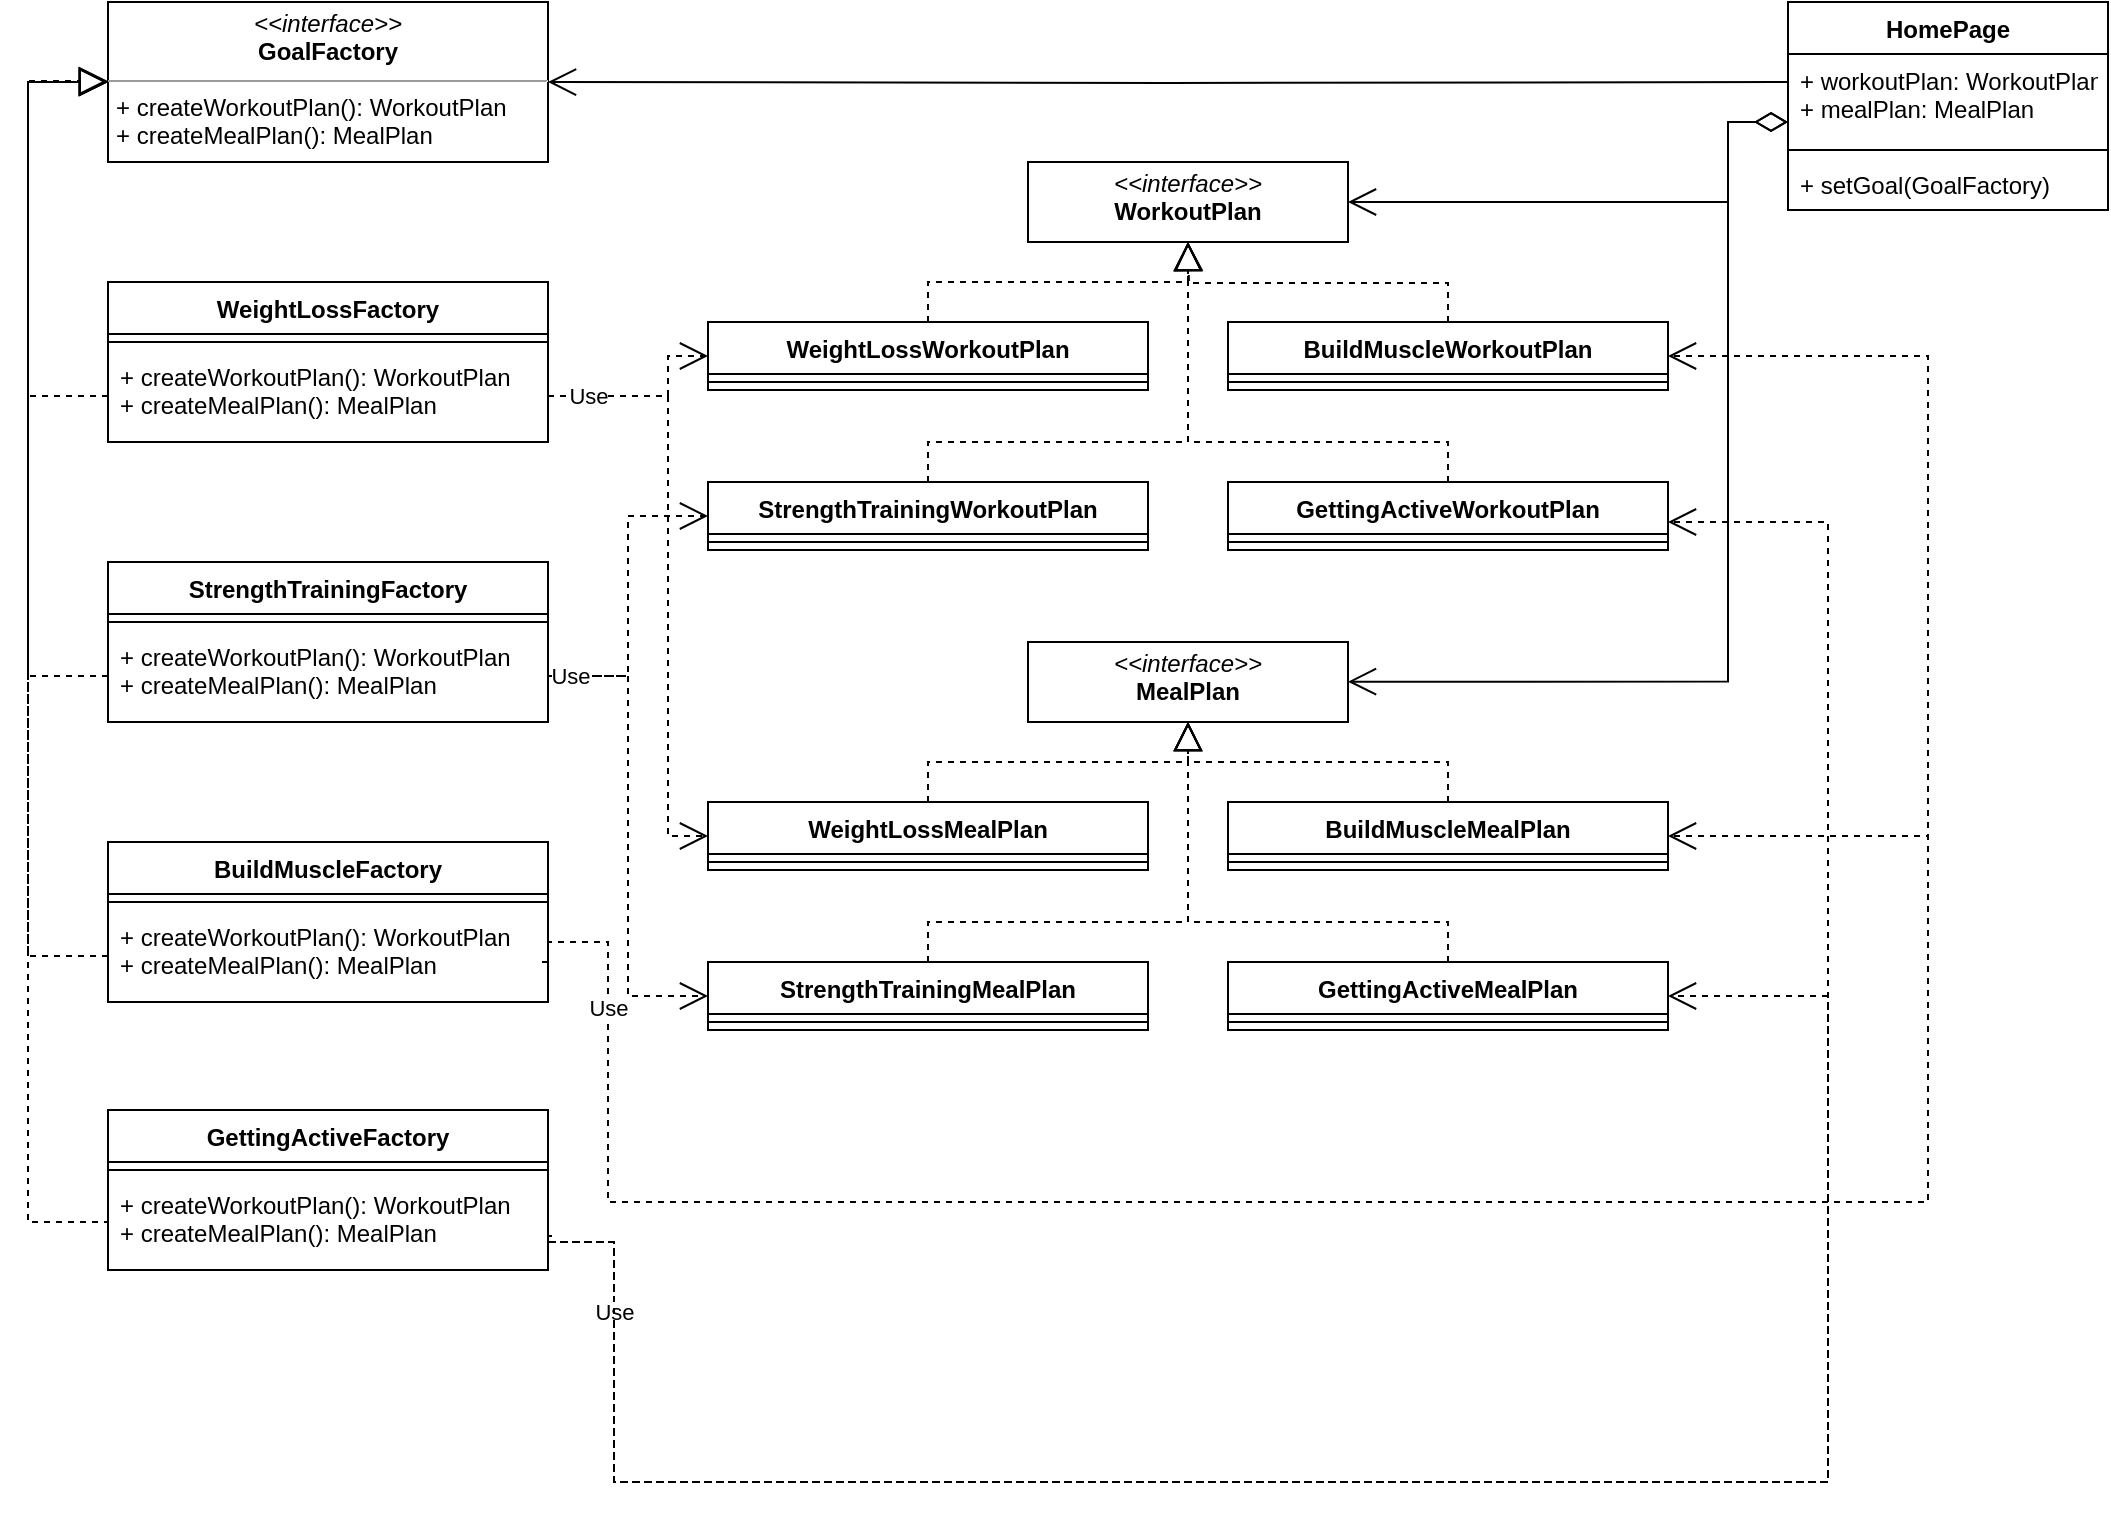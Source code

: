 <mxfile version="20.8.14" type="device"><diagram name="Page-1" id="1HjdjzuY55exOjJYzfo1"><mxGraphModel dx="1347" dy="863" grid="1" gridSize="10" guides="1" tooltips="1" connect="1" arrows="1" fold="1" page="1" pageScale="1" pageWidth="850" pageHeight="1100" math="0" shadow="0"><root><mxCell id="0"/><mxCell id="1" parent="0"/><mxCell id="gr-uXoy78wWnF6nQdYBx-5" value="HomePage" style="swimlane;fontStyle=1;align=center;verticalAlign=top;childLayout=stackLayout;horizontal=1;startSize=26;horizontalStack=0;resizeParent=1;resizeParentMax=0;resizeLast=0;collapsible=1;marginBottom=0;" vertex="1" parent="1"><mxGeometry x="880" y="120" width="160" height="104" as="geometry"/></mxCell><mxCell id="gr-uXoy78wWnF6nQdYBx-6" value="+ workoutPlan: WorkoutPlan&#10;+ mealPlan: MealPlan" style="text;strokeColor=none;fillColor=none;align=left;verticalAlign=top;spacingLeft=4;spacingRight=4;overflow=hidden;rotatable=0;points=[[0,0.5],[1,0.5]];portConstraint=eastwest;" vertex="1" parent="gr-uXoy78wWnF6nQdYBx-5"><mxGeometry y="26" width="160" height="44" as="geometry"/></mxCell><mxCell id="gr-uXoy78wWnF6nQdYBx-7" value="" style="line;strokeWidth=1;fillColor=none;align=left;verticalAlign=middle;spacingTop=-1;spacingLeft=3;spacingRight=3;rotatable=0;labelPosition=right;points=[];portConstraint=eastwest;strokeColor=inherit;" vertex="1" parent="gr-uXoy78wWnF6nQdYBx-5"><mxGeometry y="70" width="160" height="8" as="geometry"/></mxCell><mxCell id="gr-uXoy78wWnF6nQdYBx-8" value="+ setGoal(GoalFactory)" style="text;strokeColor=none;fillColor=none;align=left;verticalAlign=top;spacingLeft=4;spacingRight=4;overflow=hidden;rotatable=0;points=[[0,0.5],[1,0.5]];portConstraint=eastwest;" vertex="1" parent="gr-uXoy78wWnF6nQdYBx-5"><mxGeometry y="78" width="160" height="26" as="geometry"/></mxCell><mxCell id="gr-uXoy78wWnF6nQdYBx-80" value="" style="endArrow=open;html=1;endSize=12;startArrow=diamondThin;startSize=14;startFill=0;edgeStyle=orthogonalEdgeStyle;align=left;verticalAlign=bottom;rounded=0;entryX=0;entryY=0.773;entryDx=0;entryDy=0;entryPerimeter=0;exitX=0;exitY=0.773;exitDx=0;exitDy=0;exitPerimeter=0;" edge="1" parent="gr-uXoy78wWnF6nQdYBx-5" source="gr-uXoy78wWnF6nQdYBx-6"><mxGeometry x="-0.875" y="20" relative="1" as="geometry"><mxPoint x="20" y="170" as="sourcePoint"/><mxPoint x="-220" y="339.84" as="targetPoint"/><mxPoint x="-1" as="offset"/><Array as="points"><mxPoint x="-30" y="60"/><mxPoint x="-30" y="340"/></Array></mxGeometry></mxCell><mxCell id="gr-uXoy78wWnF6nQdYBx-9" value="WeightLossFactory" style="swimlane;fontStyle=1;align=center;verticalAlign=top;childLayout=stackLayout;horizontal=1;startSize=26;horizontalStack=0;resizeParent=1;resizeParentMax=0;resizeLast=0;collapsible=1;marginBottom=0;" vertex="1" parent="1"><mxGeometry x="40" y="260" width="220" height="80" as="geometry"/></mxCell><mxCell id="gr-uXoy78wWnF6nQdYBx-11" value="" style="line;strokeWidth=1;fillColor=none;align=left;verticalAlign=middle;spacingTop=-1;spacingLeft=3;spacingRight=3;rotatable=0;labelPosition=right;points=[];portConstraint=eastwest;strokeColor=inherit;" vertex="1" parent="gr-uXoy78wWnF6nQdYBx-9"><mxGeometry y="26" width="220" height="8" as="geometry"/></mxCell><mxCell id="gr-uXoy78wWnF6nQdYBx-12" value="+ createWorkoutPlan(): WorkoutPlan&#10;+ createMealPlan(): MealPlan" style="text;strokeColor=none;fillColor=none;align=left;verticalAlign=top;spacingLeft=4;spacingRight=4;overflow=hidden;rotatable=0;points=[[0,0.5],[1,0.5]];portConstraint=eastwest;" vertex="1" parent="gr-uXoy78wWnF6nQdYBx-9"><mxGeometry y="34" width="220" height="46" as="geometry"/></mxCell><mxCell id="gr-uXoy78wWnF6nQdYBx-24" value="&lt;p style=&quot;margin:0px;margin-top:4px;text-align:center;&quot;&gt;&lt;i&gt;&amp;lt;&amp;lt;interface&amp;gt;&amp;gt;&lt;/i&gt;&lt;br&gt;&lt;b&gt;GoalFactory&lt;/b&gt;&lt;/p&gt;&lt;hr size=&quot;1&quot;&gt;&lt;p style=&quot;margin:0px;margin-left:4px;&quot;&gt;&lt;/p&gt;&lt;p style=&quot;margin:0px;margin-left:4px;&quot;&gt;+ createWorkoutPlan(): WorkoutPlan&lt;/p&gt;&lt;p style=&quot;margin:0px;margin-left:4px;&quot;&gt;+ createMealPlan(): MealPlan&lt;/p&gt;" style="verticalAlign=top;align=left;overflow=fill;fontSize=12;fontFamily=Helvetica;html=1;" vertex="1" parent="1"><mxGeometry x="40" y="120" width="220" height="80" as="geometry"/></mxCell><mxCell id="gr-uXoy78wWnF6nQdYBx-31" value="&lt;p style=&quot;margin:0px;margin-top:4px;text-align:center;&quot;&gt;&lt;i&gt;&amp;lt;&amp;lt;interface&amp;gt;&amp;gt;&lt;/i&gt;&lt;br&gt;&lt;b&gt;WorkoutPlan&lt;/b&gt;&lt;/p&gt;" style="verticalAlign=top;align=left;overflow=fill;fontSize=12;fontFamily=Helvetica;html=1;" vertex="1" parent="1"><mxGeometry x="500" y="200" width="160" height="40" as="geometry"/></mxCell><mxCell id="gr-uXoy78wWnF6nQdYBx-32" value="&lt;p style=&quot;margin:0px;margin-top:4px;text-align:center;&quot;&gt;&lt;i&gt;&amp;lt;&amp;lt;interface&amp;gt;&amp;gt;&lt;/i&gt;&lt;br&gt;&lt;b&gt;MealPlan&lt;/b&gt;&lt;/p&gt;" style="verticalAlign=top;align=left;overflow=fill;fontSize=12;fontFamily=Helvetica;html=1;" vertex="1" parent="1"><mxGeometry x="500" y="440" width="160" height="40" as="geometry"/></mxCell><mxCell id="gr-uXoy78wWnF6nQdYBx-38" value="BuildMuscleFactory" style="swimlane;fontStyle=1;align=center;verticalAlign=top;childLayout=stackLayout;horizontal=1;startSize=26;horizontalStack=0;resizeParent=1;resizeParentMax=0;resizeLast=0;collapsible=1;marginBottom=0;" vertex="1" parent="1"><mxGeometry x="40" y="540" width="220" height="80" as="geometry"/></mxCell><mxCell id="gr-uXoy78wWnF6nQdYBx-39" value="" style="line;strokeWidth=1;fillColor=none;align=left;verticalAlign=middle;spacingTop=-1;spacingLeft=3;spacingRight=3;rotatable=0;labelPosition=right;points=[];portConstraint=eastwest;strokeColor=inherit;" vertex="1" parent="gr-uXoy78wWnF6nQdYBx-38"><mxGeometry y="26" width="220" height="8" as="geometry"/></mxCell><mxCell id="gr-uXoy78wWnF6nQdYBx-40" value="+ createWorkoutPlan(): WorkoutPlan&#10;+ createMealPlan(): MealPlan" style="text;strokeColor=none;fillColor=none;align=left;verticalAlign=top;spacingLeft=4;spacingRight=4;overflow=hidden;rotatable=0;points=[[0,0.5],[1,0.5]];portConstraint=eastwest;" vertex="1" parent="gr-uXoy78wWnF6nQdYBx-38"><mxGeometry y="34" width="220" height="46" as="geometry"/></mxCell><mxCell id="gr-uXoy78wWnF6nQdYBx-41" value="GettingActiveFactory" style="swimlane;fontStyle=1;align=center;verticalAlign=top;childLayout=stackLayout;horizontal=1;startSize=26;horizontalStack=0;resizeParent=1;resizeParentMax=0;resizeLast=0;collapsible=1;marginBottom=0;" vertex="1" parent="1"><mxGeometry x="40" y="674" width="220" height="80" as="geometry"/></mxCell><mxCell id="gr-uXoy78wWnF6nQdYBx-42" value="" style="line;strokeWidth=1;fillColor=none;align=left;verticalAlign=middle;spacingTop=-1;spacingLeft=3;spacingRight=3;rotatable=0;labelPosition=right;points=[];portConstraint=eastwest;strokeColor=inherit;" vertex="1" parent="gr-uXoy78wWnF6nQdYBx-41"><mxGeometry y="26" width="220" height="8" as="geometry"/></mxCell><mxCell id="gr-uXoy78wWnF6nQdYBx-43" value="+ createWorkoutPlan(): WorkoutPlan&#10;+ createMealPlan(): MealPlan" style="text;strokeColor=none;fillColor=none;align=left;verticalAlign=top;spacingLeft=4;spacingRight=4;overflow=hidden;rotatable=0;points=[[0,0.5],[1,0.5]];portConstraint=eastwest;" vertex="1" parent="gr-uXoy78wWnF6nQdYBx-41"><mxGeometry y="34" width="220" height="46" as="geometry"/></mxCell><mxCell id="gr-uXoy78wWnF6nQdYBx-44" value="StrengthTrainingFactory" style="swimlane;fontStyle=1;align=center;verticalAlign=top;childLayout=stackLayout;horizontal=1;startSize=26;horizontalStack=0;resizeParent=1;resizeParentMax=0;resizeLast=0;collapsible=1;marginBottom=0;" vertex="1" parent="1"><mxGeometry x="40" y="400" width="220" height="80" as="geometry"/></mxCell><mxCell id="gr-uXoy78wWnF6nQdYBx-45" value="" style="line;strokeWidth=1;fillColor=none;align=left;verticalAlign=middle;spacingTop=-1;spacingLeft=3;spacingRight=3;rotatable=0;labelPosition=right;points=[];portConstraint=eastwest;strokeColor=inherit;" vertex="1" parent="gr-uXoy78wWnF6nQdYBx-44"><mxGeometry y="26" width="220" height="8" as="geometry"/></mxCell><mxCell id="gr-uXoy78wWnF6nQdYBx-46" value="+ createWorkoutPlan(): WorkoutPlan&#10;+ createMealPlan(): MealPlan" style="text;strokeColor=none;fillColor=none;align=left;verticalAlign=top;spacingLeft=4;spacingRight=4;overflow=hidden;rotatable=0;points=[[0,0.5],[1,0.5]];portConstraint=eastwest;" vertex="1" parent="gr-uXoy78wWnF6nQdYBx-44"><mxGeometry y="34" width="220" height="46" as="geometry"/></mxCell><mxCell id="gr-uXoy78wWnF6nQdYBx-47" value="BuildMuscleWorkoutPlan" style="swimlane;fontStyle=1;align=center;verticalAlign=top;childLayout=stackLayout;horizontal=1;startSize=26;horizontalStack=0;resizeParent=1;resizeParentMax=0;resizeLast=0;collapsible=1;marginBottom=0;" vertex="1" parent="1"><mxGeometry x="600" y="280" width="220" height="34" as="geometry"/></mxCell><mxCell id="gr-uXoy78wWnF6nQdYBx-48" value="" style="line;strokeWidth=1;fillColor=none;align=left;verticalAlign=middle;spacingTop=-1;spacingLeft=3;spacingRight=3;rotatable=0;labelPosition=right;points=[];portConstraint=eastwest;strokeColor=inherit;" vertex="1" parent="gr-uXoy78wWnF6nQdYBx-47"><mxGeometry y="26" width="220" height="8" as="geometry"/></mxCell><mxCell id="gr-uXoy78wWnF6nQdYBx-50" value="GettingActiveWorkoutPlan" style="swimlane;fontStyle=1;align=center;verticalAlign=top;childLayout=stackLayout;horizontal=1;startSize=26;horizontalStack=0;resizeParent=1;resizeParentMax=0;resizeLast=0;collapsible=1;marginBottom=0;" vertex="1" parent="1"><mxGeometry x="600" y="360" width="220" height="34" as="geometry"/></mxCell><mxCell id="gr-uXoy78wWnF6nQdYBx-51" value="" style="line;strokeWidth=1;fillColor=none;align=left;verticalAlign=middle;spacingTop=-1;spacingLeft=3;spacingRight=3;rotatable=0;labelPosition=right;points=[];portConstraint=eastwest;strokeColor=inherit;" vertex="1" parent="gr-uXoy78wWnF6nQdYBx-50"><mxGeometry y="26" width="220" height="8" as="geometry"/></mxCell><mxCell id="gr-uXoy78wWnF6nQdYBx-52" value="StrengthTrainingWorkoutPlan" style="swimlane;fontStyle=1;align=center;verticalAlign=top;childLayout=stackLayout;horizontal=1;startSize=26;horizontalStack=0;resizeParent=1;resizeParentMax=0;resizeLast=0;collapsible=1;marginBottom=0;" vertex="1" parent="1"><mxGeometry x="340" y="360" width="220" height="34" as="geometry"/></mxCell><mxCell id="gr-uXoy78wWnF6nQdYBx-53" value="" style="line;strokeWidth=1;fillColor=none;align=left;verticalAlign=middle;spacingTop=-1;spacingLeft=3;spacingRight=3;rotatable=0;labelPosition=right;points=[];portConstraint=eastwest;strokeColor=inherit;" vertex="1" parent="gr-uXoy78wWnF6nQdYBx-52"><mxGeometry y="26" width="220" height="8" as="geometry"/></mxCell><mxCell id="gr-uXoy78wWnF6nQdYBx-54" value="WeightLossWorkoutPlan" style="swimlane;fontStyle=1;align=center;verticalAlign=top;childLayout=stackLayout;horizontal=1;startSize=26;horizontalStack=0;resizeParent=1;resizeParentMax=0;resizeLast=0;collapsible=1;marginBottom=0;" vertex="1" parent="1"><mxGeometry x="340" y="280" width="220" height="34" as="geometry"/></mxCell><mxCell id="gr-uXoy78wWnF6nQdYBx-55" value="" style="line;strokeWidth=1;fillColor=none;align=left;verticalAlign=middle;spacingTop=-1;spacingLeft=3;spacingRight=3;rotatable=0;labelPosition=right;points=[];portConstraint=eastwest;strokeColor=inherit;" vertex="1" parent="gr-uXoy78wWnF6nQdYBx-54"><mxGeometry y="26" width="220" height="8" as="geometry"/></mxCell><mxCell id="gr-uXoy78wWnF6nQdYBx-57" value="BuildMuscleMealPlan" style="swimlane;fontStyle=1;align=center;verticalAlign=top;childLayout=stackLayout;horizontal=1;startSize=26;horizontalStack=0;resizeParent=1;resizeParentMax=0;resizeLast=0;collapsible=1;marginBottom=0;" vertex="1" parent="1"><mxGeometry x="600" y="520" width="220" height="34" as="geometry"/></mxCell><mxCell id="gr-uXoy78wWnF6nQdYBx-58" value="" style="line;strokeWidth=1;fillColor=none;align=left;verticalAlign=middle;spacingTop=-1;spacingLeft=3;spacingRight=3;rotatable=0;labelPosition=right;points=[];portConstraint=eastwest;strokeColor=inherit;" vertex="1" parent="gr-uXoy78wWnF6nQdYBx-57"><mxGeometry y="26" width="220" height="8" as="geometry"/></mxCell><mxCell id="gr-uXoy78wWnF6nQdYBx-59" value="GettingActiveMealPlan" style="swimlane;fontStyle=1;align=center;verticalAlign=top;childLayout=stackLayout;horizontal=1;startSize=26;horizontalStack=0;resizeParent=1;resizeParentMax=0;resizeLast=0;collapsible=1;marginBottom=0;" vertex="1" parent="1"><mxGeometry x="600" y="600" width="220" height="34" as="geometry"/></mxCell><mxCell id="gr-uXoy78wWnF6nQdYBx-60" value="" style="line;strokeWidth=1;fillColor=none;align=left;verticalAlign=middle;spacingTop=-1;spacingLeft=3;spacingRight=3;rotatable=0;labelPosition=right;points=[];portConstraint=eastwest;strokeColor=inherit;" vertex="1" parent="gr-uXoy78wWnF6nQdYBx-59"><mxGeometry y="26" width="220" height="8" as="geometry"/></mxCell><mxCell id="gr-uXoy78wWnF6nQdYBx-61" value="StrengthTrainingMealPlan" style="swimlane;fontStyle=1;align=center;verticalAlign=top;childLayout=stackLayout;horizontal=1;startSize=26;horizontalStack=0;resizeParent=1;resizeParentMax=0;resizeLast=0;collapsible=1;marginBottom=0;" vertex="1" parent="1"><mxGeometry x="340" y="600" width="220" height="34" as="geometry"/></mxCell><mxCell id="gr-uXoy78wWnF6nQdYBx-62" value="" style="line;strokeWidth=1;fillColor=none;align=left;verticalAlign=middle;spacingTop=-1;spacingLeft=3;spacingRight=3;rotatable=0;labelPosition=right;points=[];portConstraint=eastwest;strokeColor=inherit;" vertex="1" parent="gr-uXoy78wWnF6nQdYBx-61"><mxGeometry y="26" width="220" height="8" as="geometry"/></mxCell><mxCell id="gr-uXoy78wWnF6nQdYBx-63" value="WeightLossMealPlan" style="swimlane;fontStyle=1;align=center;verticalAlign=top;childLayout=stackLayout;horizontal=1;startSize=26;horizontalStack=0;resizeParent=1;resizeParentMax=0;resizeLast=0;collapsible=1;marginBottom=0;" vertex="1" parent="1"><mxGeometry x="340" y="520" width="220" height="34" as="geometry"/></mxCell><mxCell id="gr-uXoy78wWnF6nQdYBx-64" value="" style="line;strokeWidth=1;fillColor=none;align=left;verticalAlign=middle;spacingTop=-1;spacingLeft=3;spacingRight=3;rotatable=0;labelPosition=right;points=[];portConstraint=eastwest;strokeColor=inherit;" vertex="1" parent="gr-uXoy78wWnF6nQdYBx-63"><mxGeometry y="26" width="220" height="8" as="geometry"/></mxCell><mxCell id="gr-uXoy78wWnF6nQdYBx-65" value="" style="endArrow=block;dashed=1;endFill=0;endSize=12;html=1;rounded=0;exitX=0;exitY=0.5;exitDx=0;exitDy=0;entryX=0;entryY=0.5;entryDx=0;entryDy=0;edgeStyle=orthogonalEdgeStyle;" edge="1" parent="1" source="gr-uXoy78wWnF6nQdYBx-12" target="gr-uXoy78wWnF6nQdYBx-24"><mxGeometry width="160" relative="1" as="geometry"><mxPoint x="580" y="350" as="sourcePoint"/><mxPoint x="740" y="350" as="targetPoint"/><Array as="points"><mxPoint y="317"/><mxPoint y="160"/></Array></mxGeometry></mxCell><mxCell id="gr-uXoy78wWnF6nQdYBx-66" value="" style="endArrow=block;dashed=1;endFill=0;endSize=12;html=1;rounded=0;exitX=0;exitY=0.5;exitDx=0;exitDy=0;entryX=0;entryY=0.5;entryDx=0;entryDy=0;edgeStyle=orthogonalEdgeStyle;" edge="1" parent="1" source="gr-uXoy78wWnF6nQdYBx-40"><mxGeometry width="160" relative="1" as="geometry"><mxPoint x="39.96" y="317.0" as="sourcePoint"/><mxPoint x="39.96" y="160" as="targetPoint"/><Array as="points"><mxPoint y="597"/><mxPoint y="160"/></Array></mxGeometry></mxCell><mxCell id="gr-uXoy78wWnF6nQdYBx-67" value="" style="endArrow=block;dashed=1;endFill=0;endSize=12;html=1;rounded=0;exitX=0;exitY=0.5;exitDx=0;exitDy=0;entryX=0;entryY=0.5;entryDx=0;entryDy=0;edgeStyle=orthogonalEdgeStyle;" edge="1" parent="1" source="gr-uXoy78wWnF6nQdYBx-46"><mxGeometry width="160" relative="1" as="geometry"><mxPoint x="40" y="457" as="sourcePoint"/><mxPoint x="39.96" y="160" as="targetPoint"/><Array as="points"><mxPoint y="457"/><mxPoint y="160"/></Array></mxGeometry></mxCell><mxCell id="gr-uXoy78wWnF6nQdYBx-68" value="" style="endArrow=block;dashed=1;endFill=0;endSize=12;html=1;rounded=0;exitX=0;exitY=0.5;exitDx=0;exitDy=0;entryX=0;entryY=0.5;entryDx=0;entryDy=0;edgeStyle=orthogonalEdgeStyle;" edge="1" parent="1" source="gr-uXoy78wWnF6nQdYBx-43"><mxGeometry width="160" relative="1" as="geometry"><mxPoint x="39.96" y="594.5" as="sourcePoint"/><mxPoint x="39.92" y="159.5" as="targetPoint"/><Array as="points"><mxPoint x="40" y="730"/><mxPoint y="730"/><mxPoint y="160"/></Array></mxGeometry></mxCell><mxCell id="gr-uXoy78wWnF6nQdYBx-69" value="" style="endArrow=open;endFill=1;endSize=12;html=1;rounded=0;entryX=1;entryY=0.5;entryDx=0;entryDy=0;edgeStyle=orthogonalEdgeStyle;" edge="1" parent="1" target="gr-uXoy78wWnF6nQdYBx-24"><mxGeometry width="160" relative="1" as="geometry"><mxPoint x="880" y="160" as="sourcePoint"/><mxPoint x="700" y="110" as="targetPoint"/></mxGeometry></mxCell><mxCell id="gr-uXoy78wWnF6nQdYBx-70" value="" style="endArrow=block;dashed=1;endFill=0;endSize=12;html=1;rounded=0;exitX=0.5;exitY=0;exitDx=0;exitDy=0;entryX=0.5;entryY=1;entryDx=0;entryDy=0;edgeStyle=orthogonalEdgeStyle;" edge="1" parent="1" source="gr-uXoy78wWnF6nQdYBx-54" target="gr-uXoy78wWnF6nQdYBx-31"><mxGeometry width="160" relative="1" as="geometry"><mxPoint x="550" y="110" as="sourcePoint"/><mxPoint x="710" y="110" as="targetPoint"/></mxGeometry></mxCell><mxCell id="gr-uXoy78wWnF6nQdYBx-71" value="" style="endArrow=block;dashed=1;endFill=0;endSize=12;html=1;rounded=0;exitX=0.5;exitY=0;exitDx=0;exitDy=0;edgeStyle=orthogonalEdgeStyle;" edge="1" parent="1" source="gr-uXoy78wWnF6nQdYBx-47"><mxGeometry width="160" relative="1" as="geometry"><mxPoint x="460" y="290" as="sourcePoint"/><mxPoint x="580" y="240" as="targetPoint"/></mxGeometry></mxCell><mxCell id="gr-uXoy78wWnF6nQdYBx-72" value="" style="endArrow=block;dashed=1;endFill=0;endSize=12;html=1;rounded=0;exitX=0.5;exitY=0;exitDx=0;exitDy=0;edgeStyle=orthogonalEdgeStyle;entryX=0.5;entryY=1;entryDx=0;entryDy=0;" edge="1" parent="1" source="gr-uXoy78wWnF6nQdYBx-52" target="gr-uXoy78wWnF6nQdYBx-31"><mxGeometry width="160" relative="1" as="geometry"><mxPoint x="720" y="290" as="sourcePoint"/><mxPoint x="590" y="250" as="targetPoint"/><Array as="points"><mxPoint x="450" y="340"/><mxPoint x="580" y="340"/></Array></mxGeometry></mxCell><mxCell id="gr-uXoy78wWnF6nQdYBx-73" value="" style="endArrow=block;dashed=1;endFill=0;endSize=12;html=1;rounded=0;exitX=0.5;exitY=0;exitDx=0;exitDy=0;edgeStyle=orthogonalEdgeStyle;entryX=0.5;entryY=1;entryDx=0;entryDy=0;" edge="1" parent="1" source="gr-uXoy78wWnF6nQdYBx-50" target="gr-uXoy78wWnF6nQdYBx-31"><mxGeometry width="160" relative="1" as="geometry"><mxPoint x="720" y="370" as="sourcePoint"/><mxPoint x="590.0" y="250" as="targetPoint"/><Array as="points"><mxPoint x="710" y="340"/><mxPoint x="580" y="340"/></Array></mxGeometry></mxCell><mxCell id="gr-uXoy78wWnF6nQdYBx-74" value="" style="endArrow=block;dashed=1;endFill=0;endSize=12;html=1;rounded=0;exitX=0.5;exitY=0;exitDx=0;exitDy=0;entryX=0.5;entryY=1;entryDx=0;entryDy=0;edgeStyle=orthogonalEdgeStyle;" edge="1" parent="1"><mxGeometry width="160" relative="1" as="geometry"><mxPoint x="450" y="520" as="sourcePoint"/><mxPoint x="580.0" y="480" as="targetPoint"/><Array as="points"><mxPoint x="450" y="500"/><mxPoint x="580" y="500"/></Array></mxGeometry></mxCell><mxCell id="gr-uXoy78wWnF6nQdYBx-75" value="" style="endArrow=block;dashed=1;endFill=0;endSize=12;html=1;rounded=0;exitX=0.5;exitY=0;exitDx=0;exitDy=0;edgeStyle=orthogonalEdgeStyle;" edge="1" parent="1"><mxGeometry width="160" relative="1" as="geometry"><mxPoint x="710" y="520" as="sourcePoint"/><mxPoint x="580" y="480" as="targetPoint"/><Array as="points"><mxPoint x="710" y="500"/><mxPoint x="580" y="500"/></Array></mxGeometry></mxCell><mxCell id="gr-uXoy78wWnF6nQdYBx-76" value="" style="endArrow=block;dashed=1;endFill=0;endSize=12;html=1;rounded=0;exitX=0.5;exitY=0;exitDx=0;exitDy=0;edgeStyle=orthogonalEdgeStyle;entryX=0.5;entryY=1;entryDx=0;entryDy=0;" edge="1" parent="1"><mxGeometry width="160" relative="1" as="geometry"><mxPoint x="710" y="600" as="sourcePoint"/><mxPoint x="580.0" y="480" as="targetPoint"/><Array as="points"><mxPoint x="710" y="580"/><mxPoint x="580" y="580"/></Array></mxGeometry></mxCell><mxCell id="gr-uXoy78wWnF6nQdYBx-77" value="" style="endArrow=block;dashed=1;endFill=0;endSize=12;html=1;rounded=0;exitX=0.5;exitY=0;exitDx=0;exitDy=0;edgeStyle=orthogonalEdgeStyle;entryX=0.5;entryY=1;entryDx=0;entryDy=0;" edge="1" parent="1"><mxGeometry width="160" relative="1" as="geometry"><mxPoint x="450" y="600" as="sourcePoint"/><mxPoint x="580.0" y="480" as="targetPoint"/><Array as="points"><mxPoint x="450" y="580"/><mxPoint x="580" y="580"/></Array></mxGeometry></mxCell><mxCell id="gr-uXoy78wWnF6nQdYBx-79" value="" style="endArrow=open;html=1;endSize=12;startArrow=diamondThin;startSize=14;startFill=0;edgeStyle=orthogonalEdgeStyle;align=left;verticalAlign=bottom;rounded=0;exitX=1;exitY=0.5;exitDx=0;exitDy=0;entryX=1;entryY=0.5;entryDx=0;entryDy=0;" edge="1" parent="1" target="gr-uXoy78wWnF6nQdYBx-31"><mxGeometry x="-0.875" y="20" relative="1" as="geometry"><mxPoint x="880" y="180" as="sourcePoint"/><mxPoint x="710" y="249.47" as="targetPoint"/><Array as="points"><mxPoint x="850" y="180"/><mxPoint x="850" y="220"/></Array><mxPoint x="-1" as="offset"/></mxGeometry></mxCell><mxCell id="gr-uXoy78wWnF6nQdYBx-82" value="Use" style="endArrow=open;endSize=12;dashed=1;html=1;rounded=0;exitX=1;exitY=0.5;exitDx=0;exitDy=0;entryX=0;entryY=0.5;entryDx=0;entryDy=0;edgeStyle=orthogonalEdgeStyle;" edge="1" parent="1" source="gr-uXoy78wWnF6nQdYBx-12" target="gr-uXoy78wWnF6nQdYBx-54"><mxGeometry x="-0.6" y="-3" width="160" relative="1" as="geometry"><mxPoint x="140" y="320" as="sourcePoint"/><mxPoint x="300" y="320" as="targetPoint"/><Array as="points"><mxPoint x="320" y="317"/><mxPoint x="320" y="297"/></Array><mxPoint as="offset"/></mxGeometry></mxCell><mxCell id="gr-uXoy78wWnF6nQdYBx-83" value="Use" style="endArrow=open;endSize=12;dashed=1;html=1;rounded=0;exitX=1;exitY=0.5;exitDx=0;exitDy=0;entryX=0;entryY=0.5;entryDx=0;entryDy=0;edgeStyle=orthogonalEdgeStyle;" edge="1" parent="1" source="gr-uXoy78wWnF6nQdYBx-12" target="gr-uXoy78wWnF6nQdYBx-63"><mxGeometry x="-0.867" width="160" relative="1" as="geometry"><mxPoint x="270" y="327.0" as="sourcePoint"/><mxPoint x="350" y="307" as="targetPoint"/><Array as="points"><mxPoint x="320" y="317"/><mxPoint x="320" y="537"/></Array><mxPoint as="offset"/></mxGeometry></mxCell><mxCell id="gr-uXoy78wWnF6nQdYBx-86" value="" style="endArrow=open;endSize=12;dashed=1;html=1;rounded=0;entryX=0;entryY=0.5;entryDx=0;entryDy=0;edgeStyle=orthogonalEdgeStyle;" edge="1" parent="1" target="gr-uXoy78wWnF6nQdYBx-61"><mxGeometry x="-0.913" y="-3" width="160" relative="1" as="geometry"><mxPoint x="270" y="457" as="sourcePoint"/><mxPoint x="350" y="387" as="targetPoint"/><Array as="points"><mxPoint x="300" y="457"/><mxPoint x="300" y="617"/></Array><mxPoint as="offset"/></mxGeometry></mxCell><mxCell id="gr-uXoy78wWnF6nQdYBx-85" value="Use" style="endArrow=open;endSize=12;dashed=1;html=1;rounded=0;exitX=1;exitY=0.5;exitDx=0;exitDy=0;entryX=0;entryY=0.5;entryDx=0;entryDy=0;edgeStyle=orthogonalEdgeStyle;" edge="1" parent="1" source="gr-uXoy78wWnF6nQdYBx-46" target="gr-uXoy78wWnF6nQdYBx-52"><mxGeometry x="-0.867" width="160" relative="1" as="geometry"><mxPoint x="270" y="327.0" as="sourcePoint"/><mxPoint x="350" y="547.0" as="targetPoint"/><Array as="points"><mxPoint x="300" y="457"/><mxPoint x="300" y="377"/></Array><mxPoint as="offset"/></mxGeometry></mxCell><mxCell id="gr-uXoy78wWnF6nQdYBx-88" value="" style="endArrow=open;endSize=12;dashed=1;html=1;rounded=0;exitX=1;exitY=0.5;exitDx=0;exitDy=0;entryX=1;entryY=0.5;entryDx=0;entryDy=0;edgeStyle=orthogonalEdgeStyle;" edge="1" parent="1" source="gr-uXoy78wWnF6nQdYBx-40" target="gr-uXoy78wWnF6nQdYBx-47"><mxGeometry x="-0.867" width="160" relative="1" as="geometry"><mxPoint x="270" y="467.0" as="sourcePoint"/><mxPoint x="350" y="387" as="targetPoint"/><Array as="points"><mxPoint x="260" y="590"/><mxPoint x="290" y="590"/><mxPoint x="290" y="720"/><mxPoint x="950" y="720"/><mxPoint x="950" y="297"/></Array><mxPoint as="offset"/></mxGeometry></mxCell><mxCell id="gr-uXoy78wWnF6nQdYBx-89" value="Use" style="endArrow=open;endSize=12;dashed=1;html=1;rounded=0;entryX=1;entryY=0.5;entryDx=0;entryDy=0;edgeStyle=orthogonalEdgeStyle;" edge="1" parent="1" target="gr-uXoy78wWnF6nQdYBx-57"><mxGeometry x="-0.867" width="160" relative="1" as="geometry"><mxPoint x="257" y="600" as="sourcePoint"/><mxPoint x="830" y="307" as="targetPoint"/><Array as="points"><mxPoint x="260" y="600"/><mxPoint x="260" y="590"/><mxPoint x="290" y="590"/><mxPoint x="290" y="720"/><mxPoint x="950" y="720"/><mxPoint x="950" y="537"/></Array><mxPoint as="offset"/></mxGeometry></mxCell><mxCell id="gr-uXoy78wWnF6nQdYBx-90" value="Use" style="endArrow=open;endSize=12;dashed=1;html=1;rounded=0;entryX=1;entryY=0.5;entryDx=0;entryDy=0;edgeStyle=orthogonalEdgeStyle;" edge="1" parent="1" target="gr-uXoy78wWnF6nQdYBx-59"><mxGeometry x="-0.867" width="160" relative="1" as="geometry"><mxPoint x="262" y="737" as="sourcePoint"/><mxPoint x="823" y="674" as="targetPoint"/><Array as="points"><mxPoint x="260" y="740"/><mxPoint x="293" y="740"/><mxPoint x="293" y="860"/><mxPoint x="900" y="860"/><mxPoint x="900" y="617"/></Array><mxPoint as="offset"/></mxGeometry></mxCell><mxCell id="gr-uXoy78wWnF6nQdYBx-91" value="" style="endArrow=open;endSize=12;dashed=1;html=1;rounded=0;edgeStyle=orthogonalEdgeStyle;" edge="1" parent="1"><mxGeometry x="-0.859" y="7" width="160" relative="1" as="geometry"><mxPoint x="260" y="740" as="sourcePoint"/><mxPoint x="820" y="380" as="targetPoint"/><Array as="points"><mxPoint x="293" y="740"/><mxPoint x="293" y="860"/><mxPoint x="900" y="860"/><mxPoint x="900" y="380"/></Array><mxPoint as="offset"/></mxGeometry></mxCell></root></mxGraphModel></diagram></mxfile>